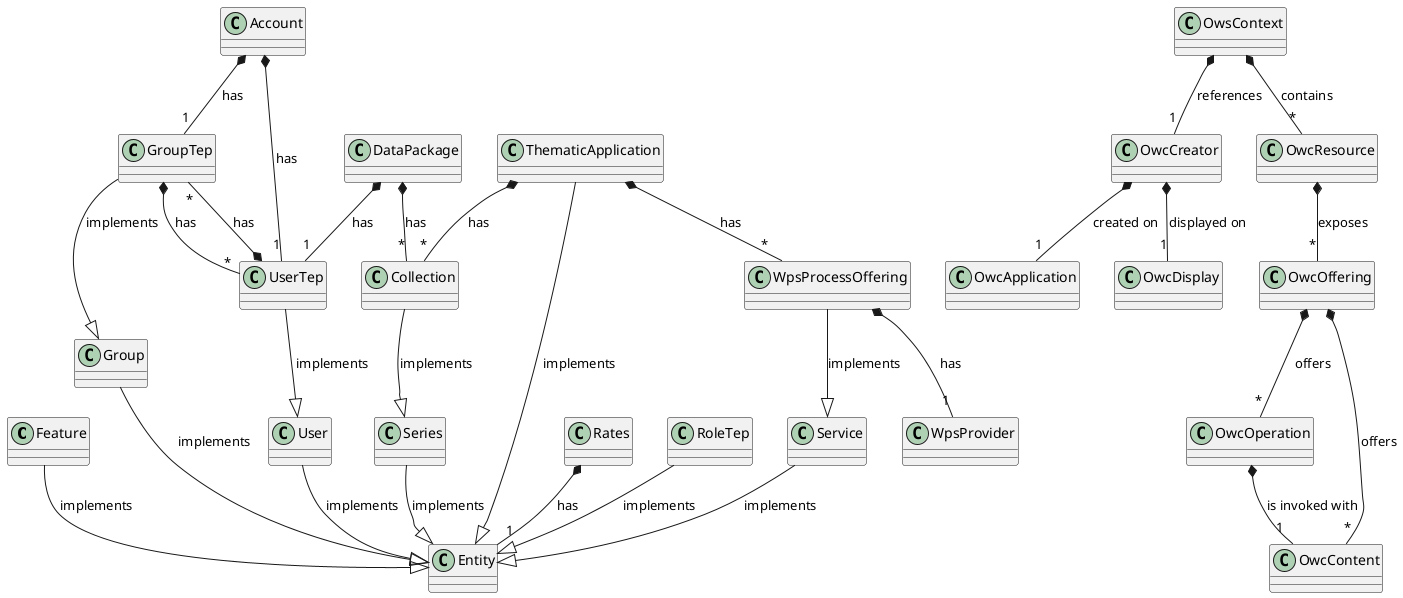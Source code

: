 @startuml
Feature  --|>  Entity : implements
Group  --|>  Entity : implements
Series  --|>  Entity : implements
Service  --|>  Entity : implements
User  --|>  Entity : implements
WpsProcessOffering  *-- "1" WpsProvider : has
WpsProcessOffering  --|>  Service : implements
OwcCreator  *-- "1" OwcApplication : created on 
OwcCreator  *-- "1" OwcDisplay : displayed on 
OwcOffering  *-- "*" OwcOperation : offers 
OwcOffering  *-- "*" OwcContent : offers 
OwcOperation  *-- "1" OwcContent : is invoked with 
OwcResource  *-- "*" OwcOffering : exposes 
OwsContext  *-- "1" OwcCreator : references 
OwsContext  *-- "*" OwcResource : contains 
Account  *-- "1" UserTep : has
Account  *-- "1" GroupTep : has
Collection  --|>  Series : implements
DataPackage  *-- "1" UserTep : has
DataPackage  *-- "*" Collection : has
GroupTep  *-- "*" UserTep : has
GroupTep  --|>  Group : implements
Rates  *-- "1" Entity : has
RoleTep  --|>  Entity : implements
ThematicApplication  *-- "*" Collection : has
ThematicApplication  *-- "*" WpsProcessOffering : has
ThematicApplication  --|>  Entity : implements
UserTep  *-- "*" GroupTep : has
UserTep  --|>  User : implements
@enduml
